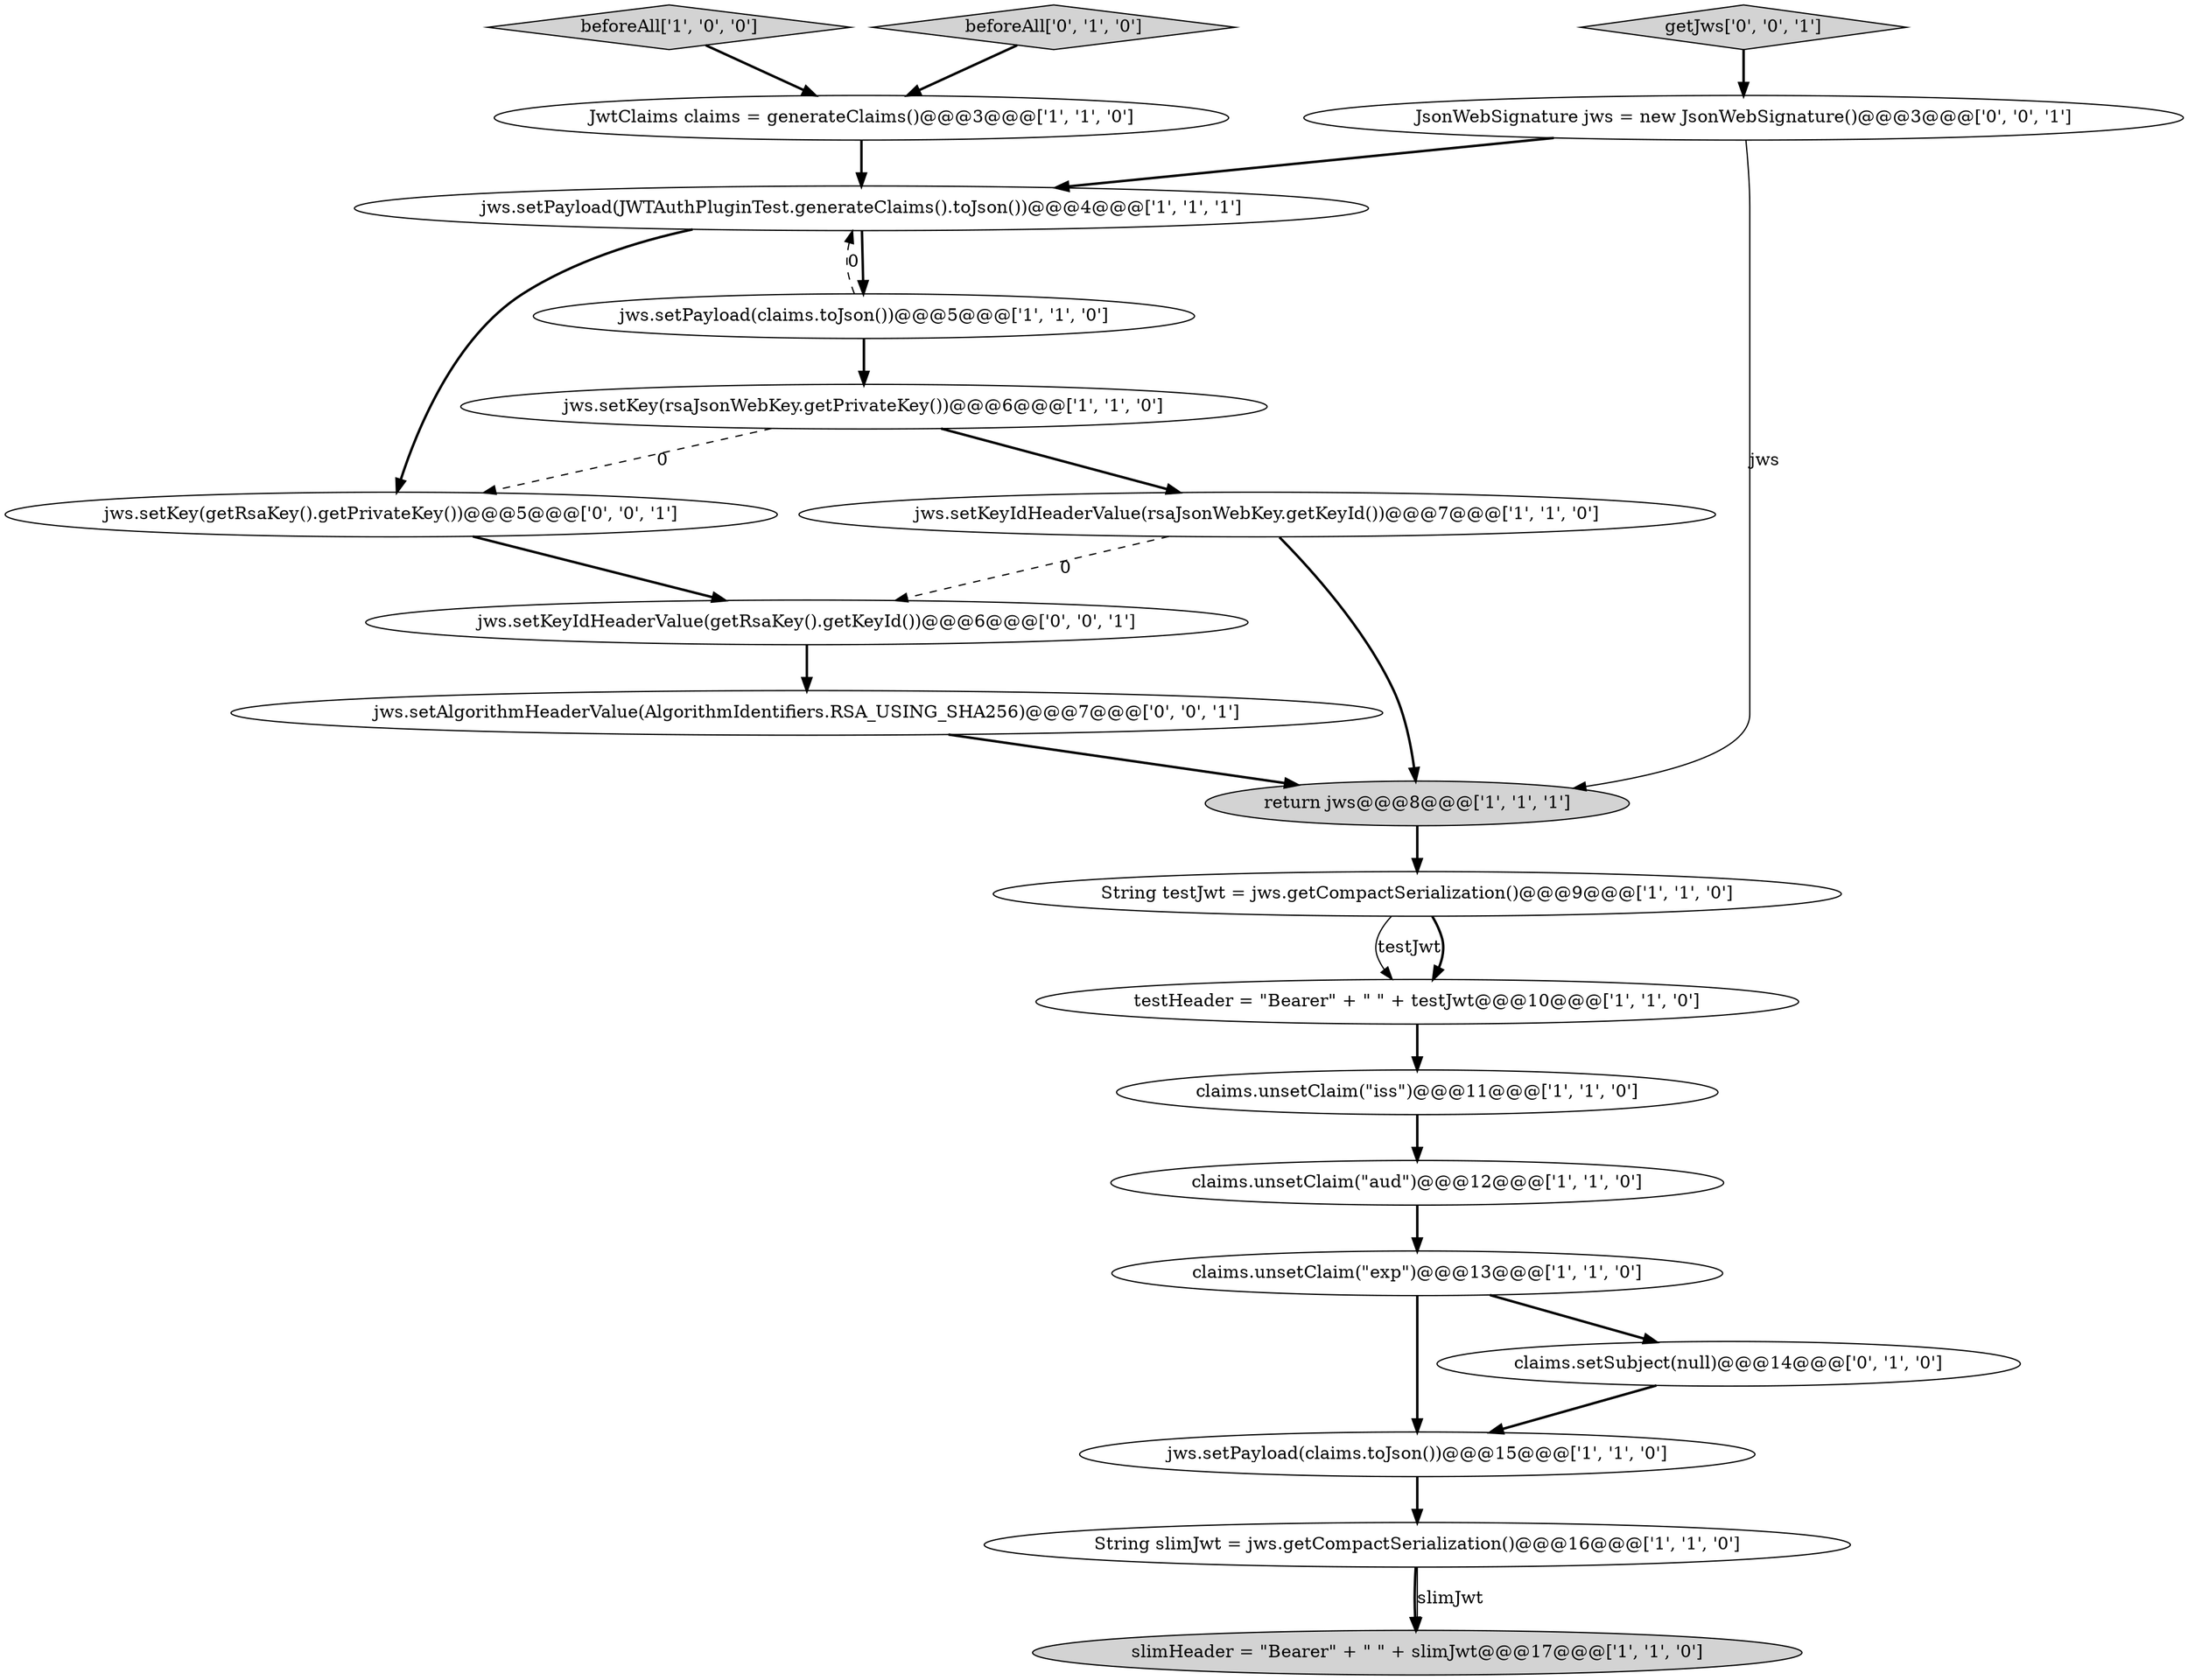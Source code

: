 digraph {
11 [style = filled, label = "claims.unsetClaim(\"iss\")@@@11@@@['1', '1', '0']", fillcolor = white, shape = ellipse image = "AAA0AAABBB1BBB"];
17 [style = filled, label = "jws.setKey(getRsaKey().getPrivateKey())@@@5@@@['0', '0', '1']", fillcolor = white, shape = ellipse image = "AAA0AAABBB3BBB"];
9 [style = filled, label = "JwtClaims claims = generateClaims()@@@3@@@['1', '1', '0']", fillcolor = white, shape = ellipse image = "AAA0AAABBB1BBB"];
13 [style = filled, label = "jws.setPayload(claims.toJson())@@@5@@@['1', '1', '0']", fillcolor = white, shape = ellipse image = "AAA0AAABBB1BBB"];
21 [style = filled, label = "jws.setAlgorithmHeaderValue(AlgorithmIdentifiers.RSA_USING_SHA256)@@@7@@@['0', '0', '1']", fillcolor = white, shape = ellipse image = "AAA0AAABBB3BBB"];
6 [style = filled, label = "beforeAll['1', '0', '0']", fillcolor = lightgray, shape = diamond image = "AAA0AAABBB1BBB"];
14 [style = filled, label = "jws.setKeyIdHeaderValue(rsaJsonWebKey.getKeyId())@@@7@@@['1', '1', '0']", fillcolor = white, shape = ellipse image = "AAA0AAABBB1BBB"];
15 [style = filled, label = "beforeAll['0', '1', '0']", fillcolor = lightgray, shape = diamond image = "AAA0AAABBB2BBB"];
18 [style = filled, label = "jws.setKeyIdHeaderValue(getRsaKey().getKeyId())@@@6@@@['0', '0', '1']", fillcolor = white, shape = ellipse image = "AAA0AAABBB3BBB"];
4 [style = filled, label = "claims.unsetClaim(\"aud\")@@@12@@@['1', '1', '0']", fillcolor = white, shape = ellipse image = "AAA0AAABBB1BBB"];
20 [style = filled, label = "JsonWebSignature jws = new JsonWebSignature()@@@3@@@['0', '0', '1']", fillcolor = white, shape = ellipse image = "AAA0AAABBB3BBB"];
1 [style = filled, label = "claims.unsetClaim(\"exp\")@@@13@@@['1', '1', '0']", fillcolor = white, shape = ellipse image = "AAA0AAABBB1BBB"];
12 [style = filled, label = "jws.setPayload(JWTAuthPluginTest.generateClaims().toJson())@@@4@@@['1', '1', '1']", fillcolor = white, shape = ellipse image = "AAA0AAABBB1BBB"];
3 [style = filled, label = "testHeader = \"Bearer\" + \" \" + testJwt@@@10@@@['1', '1', '0']", fillcolor = white, shape = ellipse image = "AAA0AAABBB1BBB"];
7 [style = filled, label = "slimHeader = \"Bearer\" + \" \" + slimJwt@@@17@@@['1', '1', '0']", fillcolor = lightgray, shape = ellipse image = "AAA0AAABBB1BBB"];
8 [style = filled, label = "jws.setPayload(claims.toJson())@@@15@@@['1', '1', '0']", fillcolor = white, shape = ellipse image = "AAA0AAABBB1BBB"];
19 [style = filled, label = "getJws['0', '0', '1']", fillcolor = lightgray, shape = diamond image = "AAA0AAABBB3BBB"];
0 [style = filled, label = "return jws@@@8@@@['1', '1', '1']", fillcolor = lightgray, shape = ellipse image = "AAA0AAABBB1BBB"];
5 [style = filled, label = "String testJwt = jws.getCompactSerialization()@@@9@@@['1', '1', '0']", fillcolor = white, shape = ellipse image = "AAA0AAABBB1BBB"];
10 [style = filled, label = "jws.setKey(rsaJsonWebKey.getPrivateKey())@@@6@@@['1', '1', '0']", fillcolor = white, shape = ellipse image = "AAA0AAABBB1BBB"];
16 [style = filled, label = "claims.setSubject(null)@@@14@@@['0', '1', '0']", fillcolor = white, shape = ellipse image = "AAA1AAABBB2BBB"];
2 [style = filled, label = "String slimJwt = jws.getCompactSerialization()@@@16@@@['1', '1', '0']", fillcolor = white, shape = ellipse image = "AAA0AAABBB1BBB"];
11->4 [style = bold, label=""];
3->11 [style = bold, label=""];
15->9 [style = bold, label=""];
2->7 [style = bold, label=""];
13->12 [style = dashed, label="0"];
19->20 [style = bold, label=""];
10->17 [style = dashed, label="0"];
1->8 [style = bold, label=""];
16->8 [style = bold, label=""];
2->7 [style = solid, label="slimJwt"];
14->0 [style = bold, label=""];
4->1 [style = bold, label=""];
12->13 [style = bold, label=""];
6->9 [style = bold, label=""];
8->2 [style = bold, label=""];
12->17 [style = bold, label=""];
5->3 [style = solid, label="testJwt"];
18->21 [style = bold, label=""];
5->3 [style = bold, label=""];
14->18 [style = dashed, label="0"];
0->5 [style = bold, label=""];
13->10 [style = bold, label=""];
1->16 [style = bold, label=""];
21->0 [style = bold, label=""];
20->0 [style = solid, label="jws"];
10->14 [style = bold, label=""];
20->12 [style = bold, label=""];
9->12 [style = bold, label=""];
17->18 [style = bold, label=""];
}

